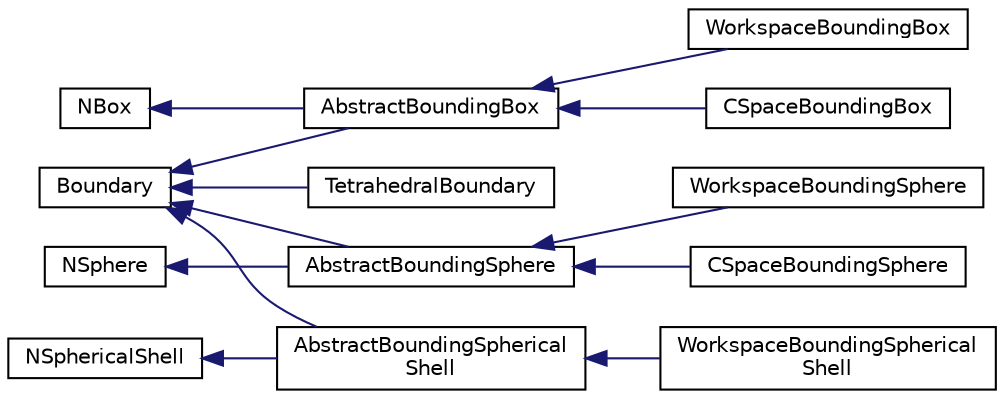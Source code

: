 digraph "Graphical Class Hierarchy"
{
 // LATEX_PDF_SIZE
  edge [fontname="Helvetica",fontsize="10",labelfontname="Helvetica",labelfontsize="10"];
  node [fontname="Helvetica",fontsize="10",shape=record];
  rankdir="LR";
  Node0 [label="Boundary",height=0.2,width=0.4,color="black", fillcolor="white", style="filled",URL="$classBoundary.html",tooltip=" "];
  Node0 -> Node1 [dir="back",color="midnightblue",fontsize="10",style="solid",fontname="Helvetica"];
  Node1 [label="AbstractBoundingBox",height=0.2,width=0.4,color="black", fillcolor="white", style="filled",URL="$classAbstractBoundingBox.html",tooltip=" "];
  Node1 -> Node2 [dir="back",color="midnightblue",fontsize="10",style="solid",fontname="Helvetica"];
  Node2 [label="CSpaceBoundingBox",height=0.2,width=0.4,color="black", fillcolor="white", style="filled",URL="$classCSpaceBoundingBox.html",tooltip="An n-dimensional bounding box in c-space."];
  Node1 -> Node3 [dir="back",color="midnightblue",fontsize="10",style="solid",fontname="Helvetica"];
  Node3 [label="WorkspaceBoundingBox",height=0.2,width=0.4,color="black", fillcolor="white", style="filled",URL="$classWorkspaceBoundingBox.html",tooltip="A two or three dimensional bounding box in workspace."];
  Node0 -> Node5 [dir="back",color="midnightblue",fontsize="10",style="solid",fontname="Helvetica"];
  Node5 [label="AbstractBoundingSphere",height=0.2,width=0.4,color="black", fillcolor="white", style="filled",URL="$classAbstractBoundingSphere.html",tooltip=" "];
  Node5 -> Node6 [dir="back",color="midnightblue",fontsize="10",style="solid",fontname="Helvetica"];
  Node6 [label="CSpaceBoundingSphere",height=0.2,width=0.4,color="black", fillcolor="white", style="filled",URL="$classCSpaceBoundingSphere.html",tooltip="An n-dimensional bounding sphere in c-space."];
  Node5 -> Node7 [dir="back",color="midnightblue",fontsize="10",style="solid",fontname="Helvetica"];
  Node7 [label="WorkspaceBoundingSphere",height=0.2,width=0.4,color="black", fillcolor="white", style="filled",URL="$classWorkspaceBoundingSphere.html",tooltip="A 2 or 3 dimensional bounding sphere in workspace."];
  Node0 -> Node9 [dir="back",color="midnightblue",fontsize="10",style="solid",fontname="Helvetica"];
  Node9 [label="AbstractBoundingSpherical\lShell",height=0.2,width=0.4,color="black", fillcolor="white", style="filled",URL="$classAbstractBoundingSphericalShell.html",tooltip=" "];
  Node9 -> Node10 [dir="back",color="midnightblue",fontsize="10",style="solid",fontname="Helvetica"];
  Node10 [label="WorkspaceBoundingSpherical\lShell",height=0.2,width=0.4,color="black", fillcolor="white", style="filled",URL="$classWorkspaceBoundingSphericalShell.html",tooltip="A 2 or 3 dimensional bounding spherical shell in workspace."];
  Node0 -> Node12 [dir="back",color="midnightblue",fontsize="10",style="solid",fontname="Helvetica"];
  Node12 [label="TetrahedralBoundary",height=0.2,width=0.4,color="black", fillcolor="white", style="filled",URL="$classTetrahedralBoundary.html",tooltip="A tetrahedral bounding region in workspace."];
  Node4 [label="NBox",height=0.2,width=0.4,color="black", fillcolor="white", style="filled",URL="$classNBox.html",tooltip="An axis-aligned rectangular prism in n dimensions."];
  Node4 -> Node1 [dir="back",color="midnightblue",fontsize="10",style="solid",fontname="Helvetica"];
  Node8 [label="NSphere",height=0.2,width=0.4,color="black", fillcolor="white", style="filled",URL="$classNSphere.html",tooltip=" "];
  Node8 -> Node5 [dir="back",color="midnightblue",fontsize="10",style="solid",fontname="Helvetica"];
  Node11 [label="NSphericalShell",height=0.2,width=0.4,color="black", fillcolor="white", style="filled",URL="$classNSphericalShell.html",tooltip=" "];
  Node11 -> Node9 [dir="back",color="midnightblue",fontsize="10",style="solid",fontname="Helvetica"];
}
